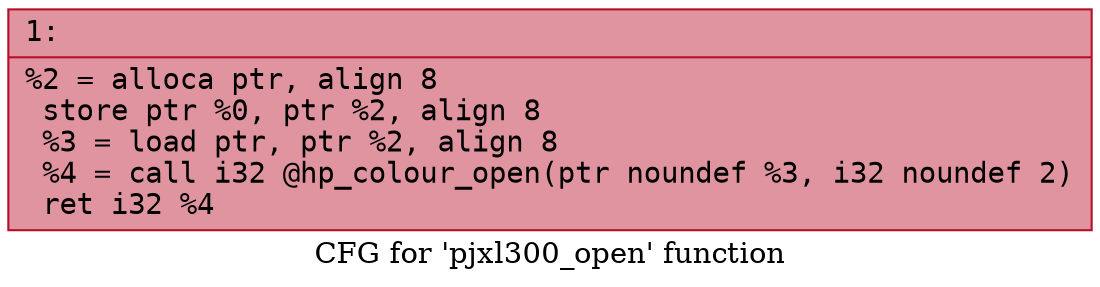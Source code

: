 digraph "CFG for 'pjxl300_open' function" {
	label="CFG for 'pjxl300_open' function";

	Node0x60000151cd20 [shape=record,color="#b70d28ff", style=filled, fillcolor="#b70d2870" fontname="Courier",label="{1:\l|  %2 = alloca ptr, align 8\l  store ptr %0, ptr %2, align 8\l  %3 = load ptr, ptr %2, align 8\l  %4 = call i32 @hp_colour_open(ptr noundef %3, i32 noundef 2)\l  ret i32 %4\l}"];
}
